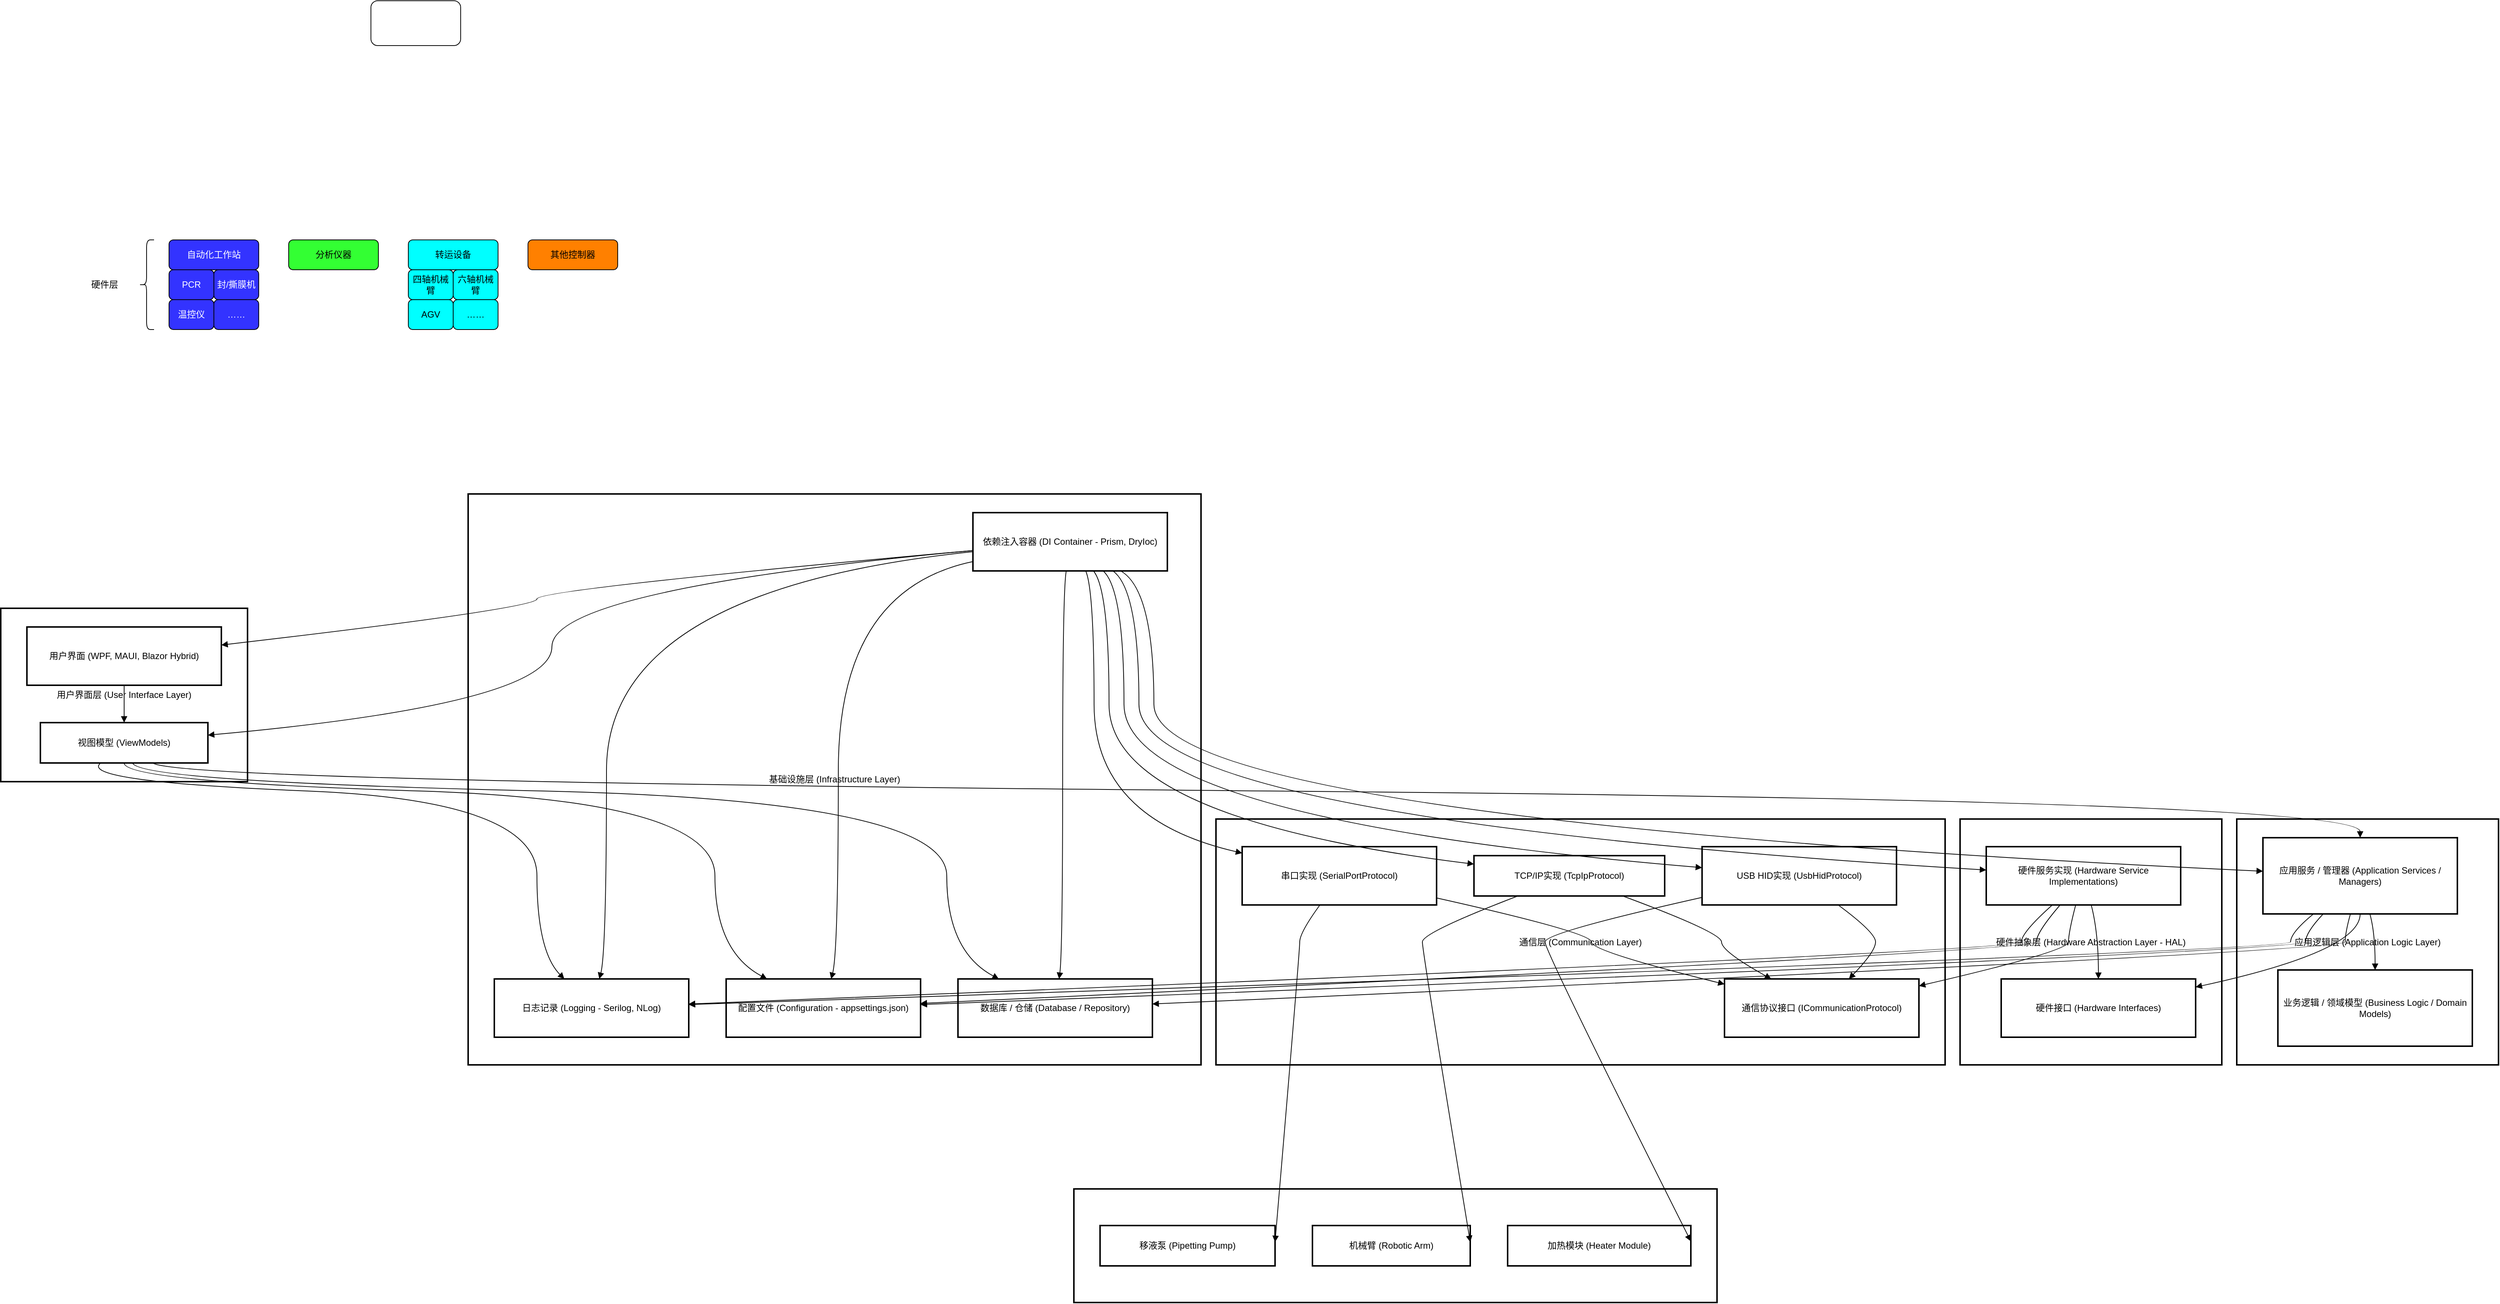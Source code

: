 <mxfile version="27.2.0">
  <diagram name="第 1 页" id="1gH4sTTtCIFM9zrFNzsC">
    <mxGraphModel dx="1304" dy="748" grid="1" gridSize="10" guides="1" tooltips="1" connect="1" arrows="1" fold="1" page="1" pageScale="1" pageWidth="827" pageHeight="1169" math="0" shadow="0">
      <root>
        <mxCell id="0" />
        <mxCell id="1" parent="0" />
        <mxCell id="zSYk25CT6bni_G7JBDjt-1" value="自动化工作站" style="rounded=1;whiteSpace=wrap;html=1;fillColor=#3333FF;fontColor=#FFFFFF;" vertex="1" parent="1">
          <mxGeometry x="540" y="820" width="120" height="40" as="geometry" />
        </mxCell>
        <mxCell id="zSYk25CT6bni_G7JBDjt-2" value="PCR" style="rounded=1;whiteSpace=wrap;html=1;fontColor=#FFFFFF;strokeColor=#000000;fillColor=#3333FF;" vertex="1" parent="1">
          <mxGeometry x="540" y="860" width="60" height="40" as="geometry" />
        </mxCell>
        <mxCell id="zSYk25CT6bni_G7JBDjt-3" value="封/撕&lt;span style=&quot;background-color: transparent;&quot;&gt;膜机&lt;/span&gt;" style="rounded=1;whiteSpace=wrap;html=1;fontColor=#FFFFFF;fillColor=#3333FF;" vertex="1" parent="1">
          <mxGeometry x="600" y="860" width="60" height="40" as="geometry" />
        </mxCell>
        <mxCell id="zSYk25CT6bni_G7JBDjt-4" value="温控仪" style="rounded=1;whiteSpace=wrap;html=1;fontColor=#FFFFFF;fillColor=#3333FF;" vertex="1" parent="1">
          <mxGeometry x="540" y="900" width="60" height="40" as="geometry" />
        </mxCell>
        <mxCell id="zSYk25CT6bni_G7JBDjt-5" value="……" style="rounded=1;whiteSpace=wrap;html=1;fontColor=#FFFFFF;fillColor=#3333FF;" vertex="1" parent="1">
          <mxGeometry x="600" y="900" width="60" height="40" as="geometry" />
        </mxCell>
        <mxCell id="zSYk25CT6bni_G7JBDjt-6" value="" style="rounded=1;whiteSpace=wrap;html=1;" vertex="1" parent="1">
          <mxGeometry x="810" y="500" width="120" height="60" as="geometry" />
        </mxCell>
        <mxCell id="zSYk25CT6bni_G7JBDjt-7" value="分析仪器" style="rounded=1;whiteSpace=wrap;html=1;fillColor=#33FF33;" vertex="1" parent="1">
          <mxGeometry x="700" y="820" width="120" height="40" as="geometry" />
        </mxCell>
        <mxCell id="zSYk25CT6bni_G7JBDjt-8" value="外部硬件 (External Hardware)" style="whiteSpace=wrap;strokeWidth=2;" vertex="1" parent="1">
          <mxGeometry x="1750" y="2090" width="860" height="152" as="geometry" />
        </mxCell>
        <mxCell id="zSYk25CT6bni_G7JBDjt-9" value="基础设施层 (Infrastructure Layer)" style="whiteSpace=wrap;strokeWidth=2;" vertex="1" parent="1">
          <mxGeometry x="940" y="1160" width="980" height="764" as="geometry" />
        </mxCell>
        <mxCell id="zSYk25CT6bni_G7JBDjt-10" value="通信层 (Communication Layer)" style="whiteSpace=wrap;strokeWidth=2;" vertex="1" parent="1">
          <mxGeometry x="1940" y="1595" width="975" height="329" as="geometry" />
        </mxCell>
        <mxCell id="zSYk25CT6bni_G7JBDjt-11" value="硬件抽象层 (Hardware Abstraction Layer - HAL)" style="whiteSpace=wrap;strokeWidth=2;" vertex="1" parent="1">
          <mxGeometry x="2935" y="1595" width="350" height="329" as="geometry" />
        </mxCell>
        <mxCell id="zSYk25CT6bni_G7JBDjt-12" value="应用逻辑层 (Application Logic Layer)" style="whiteSpace=wrap;strokeWidth=2;" vertex="1" parent="1">
          <mxGeometry x="3305" y="1595" width="350" height="329" as="geometry" />
        </mxCell>
        <mxCell id="zSYk25CT6bni_G7JBDjt-13" value="用户界面层 (User Interface Layer)" style="whiteSpace=wrap;strokeWidth=2;" vertex="1" parent="1">
          <mxGeometry x="315" y="1313" width="330" height="232" as="geometry" />
        </mxCell>
        <mxCell id="zSYk25CT6bni_G7JBDjt-14" value="用户界面 (WPF, MAUI, Blazor Hybrid)" style="whiteSpace=wrap;strokeWidth=2;" vertex="1" parent="1">
          <mxGeometry x="350" y="1338" width="260" height="78" as="geometry" />
        </mxCell>
        <mxCell id="zSYk25CT6bni_G7JBDjt-15" value="视图模型 (ViewModels)" style="whiteSpace=wrap;strokeWidth=2;" vertex="1" parent="1">
          <mxGeometry x="368" y="1466" width="224" height="54" as="geometry" />
        </mxCell>
        <mxCell id="zSYk25CT6bni_G7JBDjt-16" value="应用服务 / 管理器 (Application Services / Managers)" style="whiteSpace=wrap;strokeWidth=2;" vertex="1" parent="1">
          <mxGeometry x="3340" y="1620" width="260" height="102" as="geometry" />
        </mxCell>
        <mxCell id="zSYk25CT6bni_G7JBDjt-17" value="业务逻辑 / 领域模型 (Business Logic / Domain Models)" style="whiteSpace=wrap;strokeWidth=2;" vertex="1" parent="1">
          <mxGeometry x="3360" y="1797" width="260" height="102" as="geometry" />
        </mxCell>
        <mxCell id="zSYk25CT6bni_G7JBDjt-18" value="硬件接口 (Hardware Interfaces)" style="whiteSpace=wrap;strokeWidth=2;" vertex="1" parent="1">
          <mxGeometry x="2990" y="1809" width="260" height="78" as="geometry" />
        </mxCell>
        <mxCell id="zSYk25CT6bni_G7JBDjt-19" value="硬件服务实现 (Hardware Service Implementations)" style="whiteSpace=wrap;strokeWidth=2;" vertex="1" parent="1">
          <mxGeometry x="2970" y="1632" width="260" height="78" as="geometry" />
        </mxCell>
        <mxCell id="zSYk25CT6bni_G7JBDjt-20" value="通信协议接口 (ICommunicationProtocol)" style="whiteSpace=wrap;strokeWidth=2;" vertex="1" parent="1">
          <mxGeometry x="2620" y="1809" width="260" height="78" as="geometry" />
        </mxCell>
        <mxCell id="zSYk25CT6bni_G7JBDjt-21" value="串口实现 (SerialPortProtocol)" style="whiteSpace=wrap;strokeWidth=2;" vertex="1" parent="1">
          <mxGeometry x="1975" y="1632" width="260" height="78" as="geometry" />
        </mxCell>
        <mxCell id="zSYk25CT6bni_G7JBDjt-22" value="TCP/IP实现 (TcpIpProtocol)" style="whiteSpace=wrap;strokeWidth=2;" vertex="1" parent="1">
          <mxGeometry x="2285" y="1644" width="255" height="54" as="geometry" />
        </mxCell>
        <mxCell id="zSYk25CT6bni_G7JBDjt-23" value="USB HID实现 (UsbHidProtocol)" style="whiteSpace=wrap;strokeWidth=2;" vertex="1" parent="1">
          <mxGeometry x="2590" y="1632" width="260" height="78" as="geometry" />
        </mxCell>
        <mxCell id="zSYk25CT6bni_G7JBDjt-24" value="日志记录 (Logging - Serilog, NLog)" style="whiteSpace=wrap;strokeWidth=2;" vertex="1" parent="1">
          <mxGeometry x="975" y="1809" width="260" height="78" as="geometry" />
        </mxCell>
        <mxCell id="zSYk25CT6bni_G7JBDjt-25" value="配置文件 (Configuration - appsettings.json)" style="whiteSpace=wrap;strokeWidth=2;" vertex="1" parent="1">
          <mxGeometry x="1285" y="1809" width="260" height="78" as="geometry" />
        </mxCell>
        <mxCell id="zSYk25CT6bni_G7JBDjt-26" value="数据库 / 仓储 (Database / Repository)" style="whiteSpace=wrap;strokeWidth=2;" vertex="1" parent="1">
          <mxGeometry x="1595" y="1809" width="260" height="78" as="geometry" />
        </mxCell>
        <mxCell id="zSYk25CT6bni_G7JBDjt-27" value="依赖注入容器 (DI Container - Prism, DryIoc)" style="whiteSpace=wrap;strokeWidth=2;" vertex="1" parent="1">
          <mxGeometry x="1615" y="1185" width="260" height="78" as="geometry" />
        </mxCell>
        <mxCell id="zSYk25CT6bni_G7JBDjt-28" value="移液泵 (Pipetting Pump)" style="whiteSpace=wrap;strokeWidth=2;" vertex="1" parent="1">
          <mxGeometry x="1785" y="2139" width="234" height="54" as="geometry" />
        </mxCell>
        <mxCell id="zSYk25CT6bni_G7JBDjt-29" value="机械臂 (Robotic Arm)" style="whiteSpace=wrap;strokeWidth=2;" vertex="1" parent="1">
          <mxGeometry x="2069" y="2139" width="211" height="54" as="geometry" />
        </mxCell>
        <mxCell id="zSYk25CT6bni_G7JBDjt-30" value="加热模块 (Heater Module)" style="whiteSpace=wrap;strokeWidth=2;" vertex="1" parent="1">
          <mxGeometry x="2330" y="2139" width="245" height="54" as="geometry" />
        </mxCell>
        <mxCell id="zSYk25CT6bni_G7JBDjt-31" value="" style="curved=1;startArrow=none;endArrow=block;exitX=0.5;exitY=1;entryX=0.5;entryY=0;rounded=0;" edge="1" parent="1" source="zSYk25CT6bni_G7JBDjt-14" target="zSYk25CT6bni_G7JBDjt-15">
          <mxGeometry relative="1" as="geometry">
            <Array as="points" />
          </mxGeometry>
        </mxCell>
        <mxCell id="zSYk25CT6bni_G7JBDjt-32" value="" style="curved=1;startArrow=none;endArrow=block;exitX=0.67;exitY=1;entryX=0.5;entryY=0;rounded=0;" edge="1" parent="1" source="zSYk25CT6bni_G7JBDjt-15" target="zSYk25CT6bni_G7JBDjt-16">
          <mxGeometry relative="1" as="geometry">
            <Array as="points">
              <mxPoint x="552" y="1545" />
              <mxPoint x="3470" y="1570" />
            </Array>
          </mxGeometry>
        </mxCell>
        <mxCell id="zSYk25CT6bni_G7JBDjt-33" value="" style="curved=1;startArrow=none;endArrow=block;exitX=0.55;exitY=1;entryX=0.5;entryY=0;rounded=0;" edge="1" parent="1" source="zSYk25CT6bni_G7JBDjt-16" target="zSYk25CT6bni_G7JBDjt-17">
          <mxGeometry relative="1" as="geometry">
            <Array as="points">
              <mxPoint x="3490" y="1747" />
            </Array>
          </mxGeometry>
        </mxCell>
        <mxCell id="zSYk25CT6bni_G7JBDjt-34" value="" style="curved=1;startArrow=none;endArrow=block;exitX=0.5;exitY=1;entryX=1;entryY=0.14;rounded=0;" edge="1" parent="1" source="zSYk25CT6bni_G7JBDjt-16" target="zSYk25CT6bni_G7JBDjt-18">
          <mxGeometry relative="1" as="geometry">
            <Array as="points">
              <mxPoint x="3470" y="1772" />
            </Array>
          </mxGeometry>
        </mxCell>
        <mxCell id="zSYk25CT6bni_G7JBDjt-35" value="" style="curved=1;startArrow=none;endArrow=block;exitX=0.54;exitY=1;entryX=0.5;entryY=0;rounded=0;" edge="1" parent="1" source="zSYk25CT6bni_G7JBDjt-19" target="zSYk25CT6bni_G7JBDjt-18">
          <mxGeometry relative="1" as="geometry">
            <Array as="points">
              <mxPoint x="3120" y="1747" />
            </Array>
          </mxGeometry>
        </mxCell>
        <mxCell id="zSYk25CT6bni_G7JBDjt-36" value="" style="curved=1;startArrow=none;endArrow=block;exitX=0.46;exitY=1;entryX=1;entryY=0.12;rounded=0;" edge="1" parent="1" source="zSYk25CT6bni_G7JBDjt-19" target="zSYk25CT6bni_G7JBDjt-20">
          <mxGeometry relative="1" as="geometry">
            <Array as="points">
              <mxPoint x="3080" y="1747" />
              <mxPoint x="3080" y="1772" />
            </Array>
          </mxGeometry>
        </mxCell>
        <mxCell id="zSYk25CT6bni_G7JBDjt-37" value="" style="curved=1;startArrow=none;endArrow=block;exitX=1;exitY=0.88;entryX=0;entryY=0.09;rounded=0;" edge="1" parent="1" source="zSYk25CT6bni_G7JBDjt-21" target="zSYk25CT6bni_G7JBDjt-20">
          <mxGeometry relative="1" as="geometry">
            <Array as="points">
              <mxPoint x="2442" y="1747" />
              <mxPoint x="2442" y="1772" />
            </Array>
          </mxGeometry>
        </mxCell>
        <mxCell id="zSYk25CT6bni_G7JBDjt-38" value="" style="curved=1;startArrow=none;endArrow=block;exitX=0.78;exitY=1;entryX=0.24;entryY=0;rounded=0;" edge="1" parent="1" source="zSYk25CT6bni_G7JBDjt-22" target="zSYk25CT6bni_G7JBDjt-20">
          <mxGeometry relative="1" as="geometry">
            <Array as="points">
              <mxPoint x="2616" y="1747" />
              <mxPoint x="2616" y="1772" />
            </Array>
          </mxGeometry>
        </mxCell>
        <mxCell id="zSYk25CT6bni_G7JBDjt-39" value="" style="curved=1;startArrow=none;endArrow=block;exitX=0.7;exitY=1;entryX=0.64;entryY=0;rounded=0;" edge="1" parent="1" source="zSYk25CT6bni_G7JBDjt-23" target="zSYk25CT6bni_G7JBDjt-20">
          <mxGeometry relative="1" as="geometry">
            <Array as="points">
              <mxPoint x="2822" y="1747" />
              <mxPoint x="2822" y="1772" />
            </Array>
          </mxGeometry>
        </mxCell>
        <mxCell id="zSYk25CT6bni_G7JBDjt-40" value="" style="curved=1;startArrow=none;endArrow=block;exitX=0.36;exitY=1;entryX=0.36;entryY=0;rounded=0;" edge="1" parent="1" source="zSYk25CT6bni_G7JBDjt-15" target="zSYk25CT6bni_G7JBDjt-24">
          <mxGeometry relative="1" as="geometry">
            <Array as="points">
              <mxPoint x="417" y="1545" />
              <mxPoint x="1032" y="1570" />
              <mxPoint x="1032" y="1772" />
            </Array>
          </mxGeometry>
        </mxCell>
        <mxCell id="zSYk25CT6bni_G7JBDjt-41" value="" style="curved=1;startArrow=none;endArrow=block;exitX=0.5;exitY=1;entryX=0.21;entryY=0;rounded=0;" edge="1" parent="1" source="zSYk25CT6bni_G7JBDjt-15" target="zSYk25CT6bni_G7JBDjt-25">
          <mxGeometry relative="1" as="geometry">
            <Array as="points">
              <mxPoint x="480" y="1545" />
              <mxPoint x="1270" y="1570" />
              <mxPoint x="1270" y="1772" />
            </Array>
          </mxGeometry>
        </mxCell>
        <mxCell id="zSYk25CT6bni_G7JBDjt-42" value="" style="curved=1;startArrow=none;endArrow=block;exitX=0.55;exitY=1;entryX=0.21;entryY=0;rounded=0;" edge="1" parent="1" source="zSYk25CT6bni_G7JBDjt-15" target="zSYk25CT6bni_G7JBDjt-26">
          <mxGeometry relative="1" as="geometry">
            <Array as="points">
              <mxPoint x="500" y="1545" />
              <mxPoint x="1580" y="1570" />
              <mxPoint x="1580" y="1772" />
            </Array>
          </mxGeometry>
        </mxCell>
        <mxCell id="zSYk25CT6bni_G7JBDjt-43" value="" style="curved=1;startArrow=none;endArrow=block;exitX=0.26;exitY=1;entryX=1;entryY=0.44;rounded=0;" edge="1" parent="1" source="zSYk25CT6bni_G7JBDjt-16" target="zSYk25CT6bni_G7JBDjt-24">
          <mxGeometry relative="1" as="geometry">
            <Array as="points">
              <mxPoint x="3377" y="1747" />
              <mxPoint x="3377" y="1772" />
            </Array>
          </mxGeometry>
        </mxCell>
        <mxCell id="zSYk25CT6bni_G7JBDjt-44" value="" style="curved=1;startArrow=none;endArrow=block;exitX=0.31;exitY=1;entryX=1;entryY=0.44;rounded=0;" edge="1" parent="1" source="zSYk25CT6bni_G7JBDjt-16" target="zSYk25CT6bni_G7JBDjt-25">
          <mxGeometry relative="1" as="geometry">
            <Array as="points">
              <mxPoint x="3397" y="1747" />
              <mxPoint x="3397" y="1772" />
            </Array>
          </mxGeometry>
        </mxCell>
        <mxCell id="zSYk25CT6bni_G7JBDjt-45" value="" style="curved=1;startArrow=none;endArrow=block;exitX=0.45;exitY=1;entryX=1;entryY=0.43;rounded=0;" edge="1" parent="1" source="zSYk25CT6bni_G7JBDjt-16" target="zSYk25CT6bni_G7JBDjt-26">
          <mxGeometry relative="1" as="geometry">
            <Array as="points">
              <mxPoint x="3450" y="1747" />
              <mxPoint x="3450" y="1772" />
            </Array>
          </mxGeometry>
        </mxCell>
        <mxCell id="zSYk25CT6bni_G7JBDjt-46" value="" style="curved=1;startArrow=none;endArrow=block;exitX=0.34;exitY=1;entryX=1;entryY=0.43;rounded=0;" edge="1" parent="1" source="zSYk25CT6bni_G7JBDjt-19" target="zSYk25CT6bni_G7JBDjt-24">
          <mxGeometry relative="1" as="geometry">
            <Array as="points">
              <mxPoint x="3017" y="1747" />
              <mxPoint x="3017" y="1772" />
            </Array>
          </mxGeometry>
        </mxCell>
        <mxCell id="zSYk25CT6bni_G7JBDjt-47" value="" style="curved=1;startArrow=none;endArrow=block;exitX=0.38;exitY=1;entryX=1;entryY=0.42;rounded=0;" edge="1" parent="1" source="zSYk25CT6bni_G7JBDjt-19" target="zSYk25CT6bni_G7JBDjt-25">
          <mxGeometry relative="1" as="geometry">
            <Array as="points">
              <mxPoint x="3037" y="1747" />
              <mxPoint x="3037" y="1772" />
            </Array>
          </mxGeometry>
        </mxCell>
        <mxCell id="zSYk25CT6bni_G7JBDjt-48" value="" style="curved=1;startArrow=none;endArrow=block;exitX=0.4;exitY=1;entryX=1;entryY=0.41;rounded=0;" edge="1" parent="1" source="zSYk25CT6bni_G7JBDjt-21" target="zSYk25CT6bni_G7JBDjt-28">
          <mxGeometry relative="1" as="geometry">
            <Array as="points">
              <mxPoint x="2052" y="1747" />
              <mxPoint x="2052" y="1772" />
            </Array>
          </mxGeometry>
        </mxCell>
        <mxCell id="zSYk25CT6bni_G7JBDjt-49" value="" style="curved=1;startArrow=none;endArrow=block;exitX=0.23;exitY=1;entryX=1;entryY=0.41;rounded=0;" edge="1" parent="1" source="zSYk25CT6bni_G7JBDjt-22" target="zSYk25CT6bni_G7JBDjt-29">
          <mxGeometry relative="1" as="geometry">
            <Array as="points">
              <mxPoint x="2216" y="1747" />
              <mxPoint x="2216" y="1772" />
            </Array>
          </mxGeometry>
        </mxCell>
        <mxCell id="zSYk25CT6bni_G7JBDjt-50" value="" style="curved=1;startArrow=none;endArrow=block;exitX=0;exitY=0.87;entryX=1;entryY=0.39;rounded=0;" edge="1" parent="1" source="zSYk25CT6bni_G7JBDjt-23" target="zSYk25CT6bni_G7JBDjt-30">
          <mxGeometry relative="1" as="geometry">
            <Array as="points">
              <mxPoint x="2380" y="1747" />
              <mxPoint x="2380" y="1772" />
            </Array>
          </mxGeometry>
        </mxCell>
        <mxCell id="zSYk25CT6bni_G7JBDjt-51" value="" style="curved=1;startArrow=none;endArrow=block;exitX=0;exitY=0.65;entryX=1;entryY=0.31;rounded=0;" edge="1" parent="1" source="zSYk25CT6bni_G7JBDjt-27" target="zSYk25CT6bni_G7JBDjt-14">
          <mxGeometry relative="1" as="geometry">
            <Array as="points">
              <mxPoint x="1032" y="1288" />
              <mxPoint x="1032" y="1313" />
            </Array>
          </mxGeometry>
        </mxCell>
        <mxCell id="zSYk25CT6bni_G7JBDjt-52" value="" style="curved=1;startArrow=none;endArrow=block;exitX=0;exitY=0.65;entryX=1;entryY=0.31;rounded=0;" edge="1" parent="1" source="zSYk25CT6bni_G7JBDjt-27" target="zSYk25CT6bni_G7JBDjt-15">
          <mxGeometry relative="1" as="geometry">
            <Array as="points">
              <mxPoint x="1052" y="1288" />
              <mxPoint x="1052" y="1441" />
            </Array>
          </mxGeometry>
        </mxCell>
        <mxCell id="zSYk25CT6bni_G7JBDjt-53" value="" style="curved=1;startArrow=none;endArrow=block;exitX=0.76;exitY=1;entryX=0;entryY=0.44;rounded=0;" edge="1" parent="1" source="zSYk25CT6bni_G7JBDjt-27" target="zSYk25CT6bni_G7JBDjt-16">
          <mxGeometry relative="1" as="geometry">
            <Array as="points">
              <mxPoint x="1857" y="1288" />
              <mxPoint x="1857" y="1595" />
            </Array>
          </mxGeometry>
        </mxCell>
        <mxCell id="zSYk25CT6bni_G7JBDjt-54" value="" style="curved=1;startArrow=none;endArrow=block;exitX=0.72;exitY=1;entryX=0;entryY=0.4;rounded=0;" edge="1" parent="1" source="zSYk25CT6bni_G7JBDjt-27" target="zSYk25CT6bni_G7JBDjt-19">
          <mxGeometry relative="1" as="geometry">
            <Array as="points">
              <mxPoint x="1837" y="1288" />
              <mxPoint x="1837" y="1595" />
            </Array>
          </mxGeometry>
        </mxCell>
        <mxCell id="zSYk25CT6bni_G7JBDjt-55" value="" style="curved=1;startArrow=none;endArrow=block;exitX=0.58;exitY=1;entryX=0;entryY=0.11;rounded=0;" edge="1" parent="1" source="zSYk25CT6bni_G7JBDjt-27" target="zSYk25CT6bni_G7JBDjt-21">
          <mxGeometry relative="1" as="geometry">
            <Array as="points">
              <mxPoint x="1777" y="1288" />
              <mxPoint x="1777" y="1595" />
            </Array>
          </mxGeometry>
        </mxCell>
        <mxCell id="zSYk25CT6bni_G7JBDjt-56" value="" style="curved=1;startArrow=none;endArrow=block;exitX=0.62;exitY=1;entryX=0;entryY=0.21;rounded=0;" edge="1" parent="1" source="zSYk25CT6bni_G7JBDjt-27" target="zSYk25CT6bni_G7JBDjt-22">
          <mxGeometry relative="1" as="geometry">
            <Array as="points">
              <mxPoint x="1797" y="1288" />
              <mxPoint x="1797" y="1595" />
            </Array>
          </mxGeometry>
        </mxCell>
        <mxCell id="zSYk25CT6bni_G7JBDjt-57" value="" style="curved=1;startArrow=none;endArrow=block;exitX=0.67;exitY=1;entryX=0;entryY=0.36;rounded=0;" edge="1" parent="1" source="zSYk25CT6bni_G7JBDjt-27" target="zSYk25CT6bni_G7JBDjt-23">
          <mxGeometry relative="1" as="geometry">
            <Array as="points">
              <mxPoint x="1817" y="1288" />
              <mxPoint x="1817" y="1595" />
            </Array>
          </mxGeometry>
        </mxCell>
        <mxCell id="zSYk25CT6bni_G7JBDjt-58" value="" style="curved=1;startArrow=none;endArrow=block;exitX=0;exitY=0.67;entryX=0.54;entryY=0;rounded=0;" edge="1" parent="1" source="zSYk25CT6bni_G7JBDjt-27" target="zSYk25CT6bni_G7JBDjt-24">
          <mxGeometry relative="1" as="geometry">
            <Array as="points">
              <mxPoint x="1125" y="1288" />
              <mxPoint x="1125" y="1772" />
            </Array>
          </mxGeometry>
        </mxCell>
        <mxCell id="zSYk25CT6bni_G7JBDjt-59" value="" style="curved=1;startArrow=none;endArrow=block;exitX=0;exitY=0.84;entryX=0.54;entryY=0;rounded=0;" edge="1" parent="1" source="zSYk25CT6bni_G7JBDjt-27" target="zSYk25CT6bni_G7JBDjt-25">
          <mxGeometry relative="1" as="geometry">
            <Array as="points">
              <mxPoint x="1435" y="1288" />
              <mxPoint x="1435" y="1772" />
            </Array>
          </mxGeometry>
        </mxCell>
        <mxCell id="zSYk25CT6bni_G7JBDjt-60" value="" style="curved=1;startArrow=none;endArrow=block;exitX=0.48;exitY=1;entryX=0.52;entryY=0;rounded=0;" edge="1" parent="1" source="zSYk25CT6bni_G7JBDjt-27" target="zSYk25CT6bni_G7JBDjt-26">
          <mxGeometry relative="1" as="geometry">
            <Array as="points">
              <mxPoint x="1735" y="1288" />
              <mxPoint x="1735" y="1772" />
            </Array>
          </mxGeometry>
        </mxCell>
        <mxCell id="zSYk25CT6bni_G7JBDjt-61" value="转运设备" style="rounded=1;whiteSpace=wrap;html=1;fillColor=#00FFFF;" vertex="1" parent="1">
          <mxGeometry x="860" y="820" width="120" height="40" as="geometry" />
        </mxCell>
        <mxCell id="zSYk25CT6bni_G7JBDjt-62" value="四轴机械臂" style="rounded=1;whiteSpace=wrap;html=1;fillColor=#00FFFF;" vertex="1" parent="1">
          <mxGeometry x="860" y="860" width="60" height="40" as="geometry" />
        </mxCell>
        <mxCell id="zSYk25CT6bni_G7JBDjt-63" value="六&lt;span style=&quot;background-color: transparent; color: light-dark(rgb(0, 0, 0), rgb(255, 255, 255));&quot;&gt;轴机械臂&lt;/span&gt;" style="rounded=1;whiteSpace=wrap;html=1;fillColor=#00FFFF;" vertex="1" parent="1">
          <mxGeometry x="920" y="860" width="60" height="40" as="geometry" />
        </mxCell>
        <mxCell id="zSYk25CT6bni_G7JBDjt-64" value="AGV" style="rounded=1;whiteSpace=wrap;html=1;fillColor=#00FFFF;" vertex="1" parent="1">
          <mxGeometry x="860" y="900" width="60" height="40" as="geometry" />
        </mxCell>
        <mxCell id="zSYk25CT6bni_G7JBDjt-65" value="……" style="rounded=1;whiteSpace=wrap;html=1;fillColor=#00FFFF;" vertex="1" parent="1">
          <mxGeometry x="920" y="900" width="60" height="40" as="geometry" />
        </mxCell>
        <mxCell id="zSYk25CT6bni_G7JBDjt-66" value="其他控制器" style="rounded=1;whiteSpace=wrap;html=1;fillColor=#FF8000;" vertex="1" parent="1">
          <mxGeometry x="1020" y="820" width="120" height="40" as="geometry" />
        </mxCell>
        <mxCell id="zSYk25CT6bni_G7JBDjt-67" value="" style="shape=curlyBracket;whiteSpace=wrap;html=1;rounded=1;labelPosition=left;verticalLabelPosition=middle;align=right;verticalAlign=middle;" vertex="1" parent="1">
          <mxGeometry x="500" y="820" width="20" height="120" as="geometry" />
        </mxCell>
        <mxCell id="zSYk25CT6bni_G7JBDjt-68" value="硬件层" style="text;strokeColor=none;fillColor=none;align=left;verticalAlign=middle;spacingLeft=4;spacingRight=4;overflow=hidden;points=[[0,0.5],[1,0.5]];portConstraint=eastwest;rotatable=0;whiteSpace=wrap;html=1;" vertex="1" parent="1">
          <mxGeometry x="430" y="865" width="50" height="30" as="geometry" />
        </mxCell>
      </root>
    </mxGraphModel>
  </diagram>
</mxfile>
